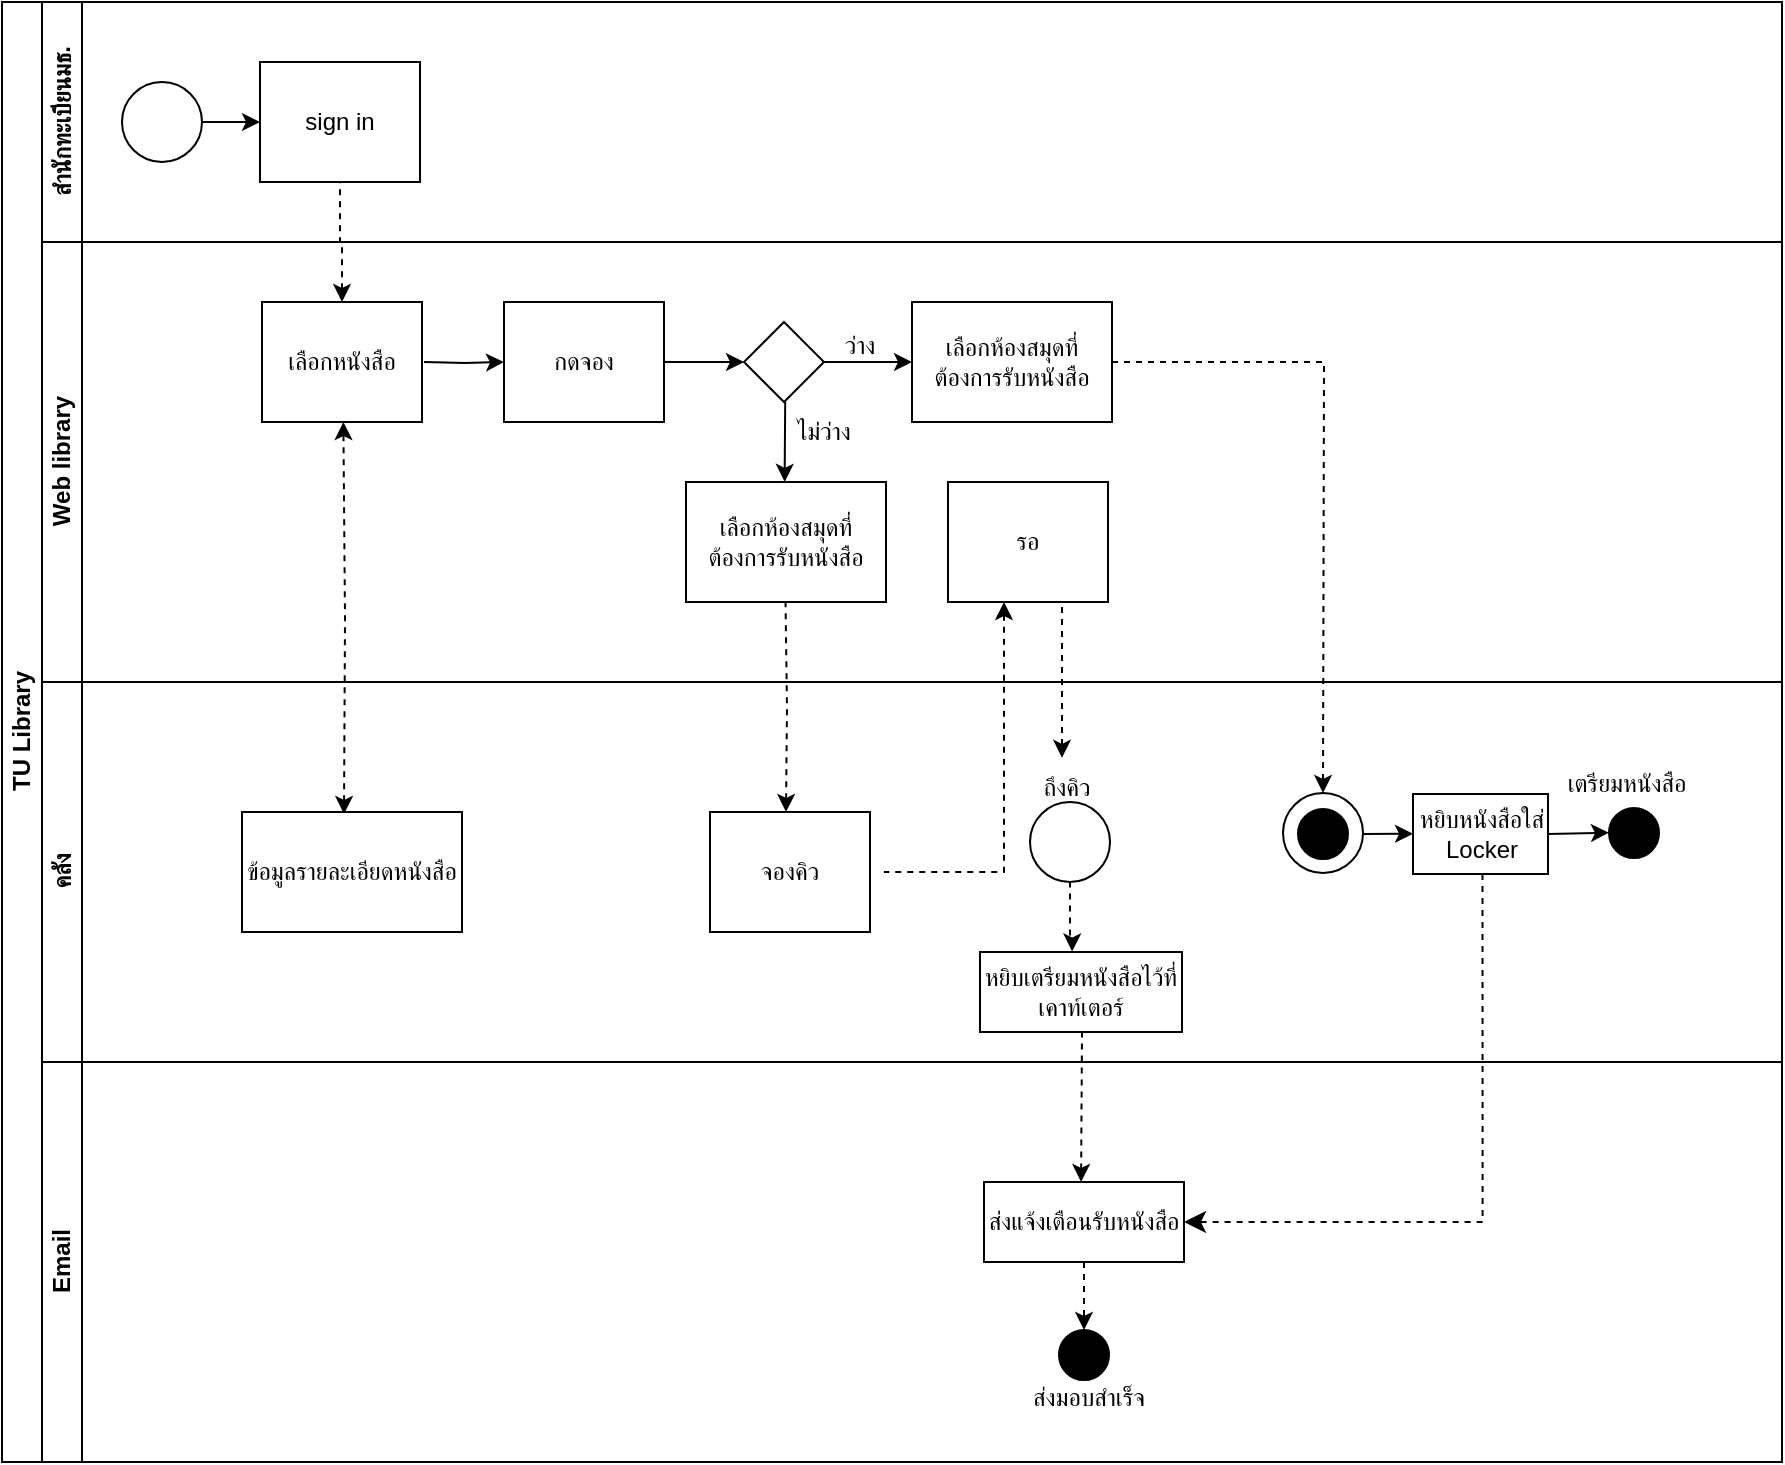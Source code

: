 <mxfile version="24.2.1" type="github">
  <diagram id="prtHgNgQTEPvFCAcTncT" name="Page-1">
    <mxGraphModel dx="1323" dy="763" grid="1" gridSize="10" guides="1" tooltips="1" connect="1" arrows="1" fold="1" page="1" pageScale="1" pageWidth="1200" pageHeight="1600" math="0" shadow="0">
      <root>
        <mxCell id="0" />
        <mxCell id="1" parent="0" />
        <mxCell id="dNxyNK7c78bLwvsdeMH5-19" value="TU Library" style="swimlane;html=1;childLayout=stackLayout;resizeParent=1;resizeParentMax=0;horizontal=0;startSize=20;horizontalStack=0;" parent="1" vertex="1">
          <mxGeometry x="118" y="120" width="890" height="730" as="geometry" />
        </mxCell>
        <mxCell id="dNxyNK7c78bLwvsdeMH5-27" value="" style="edgeStyle=orthogonalEdgeStyle;rounded=0;orthogonalLoop=1;jettySize=auto;html=1;dashed=1;endArrow=none;endFill=0;startArrow=classic;startFill=1;entryX=0.5;entryY=1;entryDx=0;entryDy=0;exitX=0.5;exitY=0;exitDx=0;exitDy=0;" parent="dNxyNK7c78bLwvsdeMH5-19" source="dNxyNK7c78bLwvsdeMH5-26" target="dNxyNK7c78bLwvsdeMH5-24" edge="1">
          <mxGeometry relative="1" as="geometry">
            <mxPoint x="225" y="110" as="sourcePoint" />
          </mxGeometry>
        </mxCell>
        <mxCell id="M6i8ldN1hpBLd04Djtbs-2" value="สำนักทะเบียนมธ." style="swimlane;html=1;startSize=20;horizontal=0;" vertex="1" parent="dNxyNK7c78bLwvsdeMH5-19">
          <mxGeometry x="20" width="870" height="120" as="geometry" />
        </mxCell>
        <mxCell id="dNxyNK7c78bLwvsdeMH5-24" value="sign in" style="rounded=0;whiteSpace=wrap;html=1;fontFamily=Helvetica;fontSize=12;fontColor=#000000;align=center;" parent="M6i8ldN1hpBLd04Djtbs-2" vertex="1">
          <mxGeometry x="109" y="30" width="80" height="60" as="geometry" />
        </mxCell>
        <mxCell id="dNxyNK7c78bLwvsdeMH5-23" value="" style="ellipse;whiteSpace=wrap;html=1;" parent="M6i8ldN1hpBLd04Djtbs-2" vertex="1">
          <mxGeometry x="40" y="40" width="40" height="40" as="geometry" />
        </mxCell>
        <mxCell id="dNxyNK7c78bLwvsdeMH5-25" value="" style="edgeStyle=orthogonalEdgeStyle;rounded=0;orthogonalLoop=1;jettySize=auto;html=1;" parent="M6i8ldN1hpBLd04Djtbs-2" source="dNxyNK7c78bLwvsdeMH5-23" target="dNxyNK7c78bLwvsdeMH5-24" edge="1">
          <mxGeometry relative="1" as="geometry" />
        </mxCell>
        <mxCell id="dNxyNK7c78bLwvsdeMH5-20" value="Web library" style="swimlane;html=1;startSize=20;horizontal=0;" parent="dNxyNK7c78bLwvsdeMH5-19" vertex="1">
          <mxGeometry x="20" y="120" width="870" height="220" as="geometry" />
        </mxCell>
        <mxCell id="dNxyNK7c78bLwvsdeMH5-33" value="" style="edgeStyle=orthogonalEdgeStyle;rounded=0;orthogonalLoop=1;jettySize=auto;html=1;endArrow=classic;endFill=1;" parent="dNxyNK7c78bLwvsdeMH5-20" source="dNxyNK7c78bLwvsdeMH5-30" edge="1">
          <mxGeometry relative="1" as="geometry">
            <mxPoint x="351" y="60" as="targetPoint" />
          </mxGeometry>
        </mxCell>
        <mxCell id="dNxyNK7c78bLwvsdeMH5-30" value="กดจอง" style="rounded=0;whiteSpace=wrap;html=1;fontFamily=Helvetica;fontSize=12;fontColor=#000000;align=center;" parent="dNxyNK7c78bLwvsdeMH5-20" vertex="1">
          <mxGeometry x="231" y="30" width="80" height="60" as="geometry" />
        </mxCell>
        <mxCell id="dNxyNK7c78bLwvsdeMH5-26" value="เลือกหนังสือ" style="rounded=0;whiteSpace=wrap;html=1;fontFamily=Helvetica;fontSize=12;fontColor=#000000;align=center;" parent="dNxyNK7c78bLwvsdeMH5-20" vertex="1">
          <mxGeometry x="110" y="30" width="80" height="60" as="geometry" />
        </mxCell>
        <mxCell id="M6i8ldN1hpBLd04Djtbs-4" value="" style="rhombus;whiteSpace=wrap;html=1;fontFamily=Helvetica;fontSize=12;fontColor=#000000;align=center;" vertex="1" parent="dNxyNK7c78bLwvsdeMH5-20">
          <mxGeometry x="351" y="40" width="40" height="40" as="geometry" />
        </mxCell>
        <mxCell id="M6i8ldN1hpBLd04Djtbs-5" value="เลือกห้องสมุดที่ต้องการรับหนังสือ" style="rounded=0;whiteSpace=wrap;html=1;fontFamily=Helvetica;fontSize=12;fontColor=#000000;align=center;" vertex="1" parent="dNxyNK7c78bLwvsdeMH5-20">
          <mxGeometry x="435" y="30" width="100" height="60" as="geometry" />
        </mxCell>
        <mxCell id="M6i8ldN1hpBLd04Djtbs-7" value="เลือกห้องสมุดที่ต้องการรับหนังสือ" style="rounded=0;whiteSpace=wrap;html=1;fontFamily=Helvetica;fontSize=12;fontColor=#000000;align=center;" vertex="1" parent="dNxyNK7c78bLwvsdeMH5-20">
          <mxGeometry x="322" y="120" width="100" height="60" as="geometry" />
        </mxCell>
        <mxCell id="M6i8ldN1hpBLd04Djtbs-8" style="edgeStyle=orthogonalEdgeStyle;rounded=0;orthogonalLoop=1;jettySize=auto;html=1;endArrow=classic;endFill=1;entryX=0.443;entryY=-0.001;entryDx=0;entryDy=0;entryPerimeter=0;" edge="1" parent="dNxyNK7c78bLwvsdeMH5-20">
          <mxGeometry relative="1" as="geometry">
            <mxPoint x="371.6" y="80" as="sourcePoint" />
            <mxPoint x="371.3" y="119.94" as="targetPoint" />
            <Array as="points" />
          </mxGeometry>
        </mxCell>
        <mxCell id="M6i8ldN1hpBLd04Djtbs-10" value="ว่าง" style="text;strokeColor=none;align=center;fillColor=none;html=1;verticalAlign=middle;whiteSpace=wrap;rounded=0;" vertex="1" parent="dNxyNK7c78bLwvsdeMH5-20">
          <mxGeometry x="379" y="37" width="60" height="30" as="geometry" />
        </mxCell>
        <mxCell id="M6i8ldN1hpBLd04Djtbs-11" value="ไม่ว่าง" style="text;strokeColor=none;align=center;fillColor=none;html=1;verticalAlign=middle;whiteSpace=wrap;rounded=0;" vertex="1" parent="dNxyNK7c78bLwvsdeMH5-20">
          <mxGeometry x="361" y="80" width="60" height="30" as="geometry" />
        </mxCell>
        <mxCell id="M6i8ldN1hpBLd04Djtbs-13" value="" style="edgeStyle=orthogonalEdgeStyle;rounded=0;orthogonalLoop=1;jettySize=auto;html=1;dashed=1;endArrow=classic;endFill=1;startArrow=classic;startFill=1;entryX=0.5;entryY=1;entryDx=0;entryDy=0;" edge="1" parent="dNxyNK7c78bLwvsdeMH5-20">
          <mxGeometry relative="1" as="geometry">
            <mxPoint x="151" y="286" as="sourcePoint" />
            <mxPoint x="150.68" y="90" as="targetPoint" />
          </mxGeometry>
        </mxCell>
        <mxCell id="M6i8ldN1hpBLd04Djtbs-17" value="" style="edgeStyle=orthogonalEdgeStyle;rounded=0;orthogonalLoop=1;jettySize=auto;html=1;dashed=1;endArrow=none;endFill=0;startArrow=classic;startFill=1;entryX=0.5;entryY=1;entryDx=0;entryDy=0;exitX=0.5;exitY=0;exitDx=0;exitDy=0;" edge="1" parent="dNxyNK7c78bLwvsdeMH5-20">
          <mxGeometry relative="1" as="geometry">
            <mxPoint x="372.0" y="285.0" as="sourcePoint" />
            <mxPoint x="371.76" y="180" as="targetPoint" />
          </mxGeometry>
        </mxCell>
        <mxCell id="M6i8ldN1hpBLd04Djtbs-21" value="รอ" style="rounded=0;whiteSpace=wrap;html=1;fontFamily=Helvetica;fontSize=12;fontColor=#000000;align=center;" vertex="1" parent="dNxyNK7c78bLwvsdeMH5-20">
          <mxGeometry x="453" y="120" width="80" height="60" as="geometry" />
        </mxCell>
        <mxCell id="M6i8ldN1hpBLd04Djtbs-26" value="" style="edgeStyle=orthogonalEdgeStyle;rounded=0;orthogonalLoop=1;jettySize=auto;html=1;dashed=1;endArrow=none;endFill=0;startArrow=classic;startFill=1;entryX=0.5;entryY=1;entryDx=0;entryDy=0;exitX=0.5;exitY=-0.004;exitDx=0;exitDy=0;exitPerimeter=0;" edge="1" parent="dNxyNK7c78bLwvsdeMH5-20">
          <mxGeometry relative="1" as="geometry">
            <mxPoint x="510" y="257.88" as="sourcePoint" />
            <mxPoint x="510" y="180" as="targetPoint" />
          </mxGeometry>
        </mxCell>
        <mxCell id="dNxyNK7c78bLwvsdeMH5-21" value="คลัง" style="swimlane;html=1;startSize=20;horizontal=0;" parent="dNxyNK7c78bLwvsdeMH5-19" vertex="1">
          <mxGeometry x="20" y="340" width="870" height="190" as="geometry" />
        </mxCell>
        <mxCell id="M6i8ldN1hpBLd04Djtbs-12" value="ข้อมูลรายละเอียดหนังสือ" style="rounded=0;whiteSpace=wrap;html=1;fontFamily=Helvetica;fontSize=12;fontColor=#000000;align=center;" vertex="1" parent="dNxyNK7c78bLwvsdeMH5-21">
          <mxGeometry x="100" y="65" width="110" height="60" as="geometry" />
        </mxCell>
        <mxCell id="M6i8ldN1hpBLd04Djtbs-16" value="จองคิว" style="rounded=0;whiteSpace=wrap;html=1;fontFamily=Helvetica;fontSize=12;fontColor=#000000;align=center;" vertex="1" parent="dNxyNK7c78bLwvsdeMH5-21">
          <mxGeometry x="334" y="65" width="80" height="60" as="geometry" />
        </mxCell>
        <mxCell id="M6i8ldN1hpBLd04Djtbs-23" value="" style="ellipse;whiteSpace=wrap;html=1;" vertex="1" parent="dNxyNK7c78bLwvsdeMH5-21">
          <mxGeometry x="494" y="60" width="40" height="40" as="geometry" />
        </mxCell>
        <mxCell id="M6i8ldN1hpBLd04Djtbs-24" value="" style="shape=image;html=1;verticalAlign=top;verticalLabelPosition=bottom;labelBackgroundColor=#ffffff;imageAspect=0;aspect=fixed;image=https://cdn4.iconfinder.com/data/icons/48-bubbles/48/12.File-128.png" vertex="1" parent="dNxyNK7c78bLwvsdeMH5-21">
          <mxGeometry x="506" y="71" width="18" height="18" as="geometry" />
        </mxCell>
        <mxCell id="M6i8ldN1hpBLd04Djtbs-27" value="หยิบเตรียมหนังสือไว้ที่เคาท์เตอร์" style="rounded=0;whiteSpace=wrap;html=1;fontFamily=Helvetica;fontSize=12;fontColor=#000000;align=center;" vertex="1" parent="dNxyNK7c78bLwvsdeMH5-21">
          <mxGeometry x="469" y="135" width="101" height="40" as="geometry" />
        </mxCell>
        <mxCell id="M6i8ldN1hpBLd04Djtbs-28" value="" style="edgeStyle=orthogonalEdgeStyle;rounded=0;orthogonalLoop=1;jettySize=auto;html=1;dashed=1;endArrow=none;endFill=0;startArrow=classic;startFill=1;entryX=0.5;entryY=1;entryDx=0;entryDy=0;exitX=0.456;exitY=-0.007;exitDx=0;exitDy=0;exitPerimeter=0;" edge="1" parent="dNxyNK7c78bLwvsdeMH5-21" source="M6i8ldN1hpBLd04Djtbs-27" target="M6i8ldN1hpBLd04Djtbs-23">
          <mxGeometry relative="1" as="geometry">
            <mxPoint x="541" y="134" as="sourcePoint" />
            <mxPoint x="541.14" y="104" as="targetPoint" />
            <Array as="points">
              <mxPoint x="515" y="130" />
              <mxPoint x="514" y="130" />
            </Array>
          </mxGeometry>
        </mxCell>
        <mxCell id="M6i8ldN1hpBLd04Djtbs-29" value="" style="ellipse;whiteSpace=wrap;html=1;" vertex="1" parent="dNxyNK7c78bLwvsdeMH5-21">
          <mxGeometry x="620.5" y="55.5" width="40" height="40" as="geometry" />
        </mxCell>
        <mxCell id="M6i8ldN1hpBLd04Djtbs-32" value="" style="ellipse;whiteSpace=wrap;html=1;fillColor=#000000;" vertex="1" parent="dNxyNK7c78bLwvsdeMH5-21">
          <mxGeometry x="783.5" y="63" width="25" height="25" as="geometry" />
        </mxCell>
        <mxCell id="M6i8ldN1hpBLd04Djtbs-33" value="หยิบหนังสือใส่ Locker" style="rounded=0;whiteSpace=wrap;html=1;fontFamily=Helvetica;fontSize=12;fontColor=#000000;align=center;" vertex="1" parent="dNxyNK7c78bLwvsdeMH5-21">
          <mxGeometry x="685.5" y="56" width="67.5" height="40" as="geometry" />
        </mxCell>
        <mxCell id="M6i8ldN1hpBLd04Djtbs-34" value="" style="edgeStyle=none;orthogonalLoop=1;jettySize=auto;html=1;rounded=0;exitX=1;exitY=0.5;exitDx=0;exitDy=0;" edge="1" parent="dNxyNK7c78bLwvsdeMH5-21">
          <mxGeometry width="100" relative="1" as="geometry">
            <mxPoint x="660.5" y="76" as="sourcePoint" />
            <mxPoint x="685.5" y="75.88" as="targetPoint" />
            <Array as="points" />
          </mxGeometry>
        </mxCell>
        <mxCell id="M6i8ldN1hpBLd04Djtbs-35" value="" style="ellipse;whiteSpace=wrap;html=1;fillColor=#000000;" vertex="1" parent="dNxyNK7c78bLwvsdeMH5-21">
          <mxGeometry x="628" y="63.5" width="25" height="25" as="geometry" />
        </mxCell>
        <mxCell id="M6i8ldN1hpBLd04Djtbs-36" value="" style="edgeStyle=none;orthogonalLoop=1;jettySize=auto;html=1;rounded=0;exitX=1;exitY=0.5;exitDx=0;exitDy=0;" edge="1" parent="dNxyNK7c78bLwvsdeMH5-21" source="M6i8ldN1hpBLd04Djtbs-33">
          <mxGeometry width="100" relative="1" as="geometry">
            <mxPoint x="758.5" y="75.44" as="sourcePoint" />
            <mxPoint x="783.5" y="75.32" as="targetPoint" />
            <Array as="points" />
          </mxGeometry>
        </mxCell>
        <mxCell id="dNxyNK7c78bLwvsdeMH5-22" value="Email" style="swimlane;html=1;startSize=20;horizontal=0;" parent="dNxyNK7c78bLwvsdeMH5-19" vertex="1">
          <mxGeometry x="20" y="530" width="870" height="200" as="geometry" />
        </mxCell>
        <mxCell id="M6i8ldN1hpBLd04Djtbs-40" value="ส่งแจ้งเตือนรับหนังสือ" style="rounded=0;whiteSpace=wrap;html=1;fontFamily=Helvetica;fontSize=12;fontColor=#000000;align=center;" vertex="1" parent="dNxyNK7c78bLwvsdeMH5-22">
          <mxGeometry x="471" y="60" width="100" height="40" as="geometry" />
        </mxCell>
        <mxCell id="M6i8ldN1hpBLd04Djtbs-42" value="" style="edgeStyle=none;orthogonalLoop=1;jettySize=auto;html=1;rounded=0;entryX=0.471;entryY=0.018;entryDx=0;entryDy=0;entryPerimeter=0;dashed=1;" edge="1" parent="dNxyNK7c78bLwvsdeMH5-22">
          <mxGeometry width="100" relative="1" as="geometry">
            <mxPoint x="520" y="-15.22" as="sourcePoint" />
            <mxPoint x="519.54" y="60.0" as="targetPoint" />
            <Array as="points" />
          </mxGeometry>
        </mxCell>
        <mxCell id="M6i8ldN1hpBLd04Djtbs-44" value="" style="ellipse;whiteSpace=wrap;html=1;fillColor=#000000;" vertex="1" parent="dNxyNK7c78bLwvsdeMH5-22">
          <mxGeometry x="508.5" y="134" width="25" height="25" as="geometry" />
        </mxCell>
        <mxCell id="M6i8ldN1hpBLd04Djtbs-45" value="" style="edgeStyle=none;orthogonalLoop=1;jettySize=auto;html=1;rounded=0;exitX=0.5;exitY=1;exitDx=0;exitDy=0;entryX=0.5;entryY=0;entryDx=0;entryDy=0;dashed=1;" edge="1" parent="dNxyNK7c78bLwvsdeMH5-22" source="M6i8ldN1hpBLd04Djtbs-40" target="M6i8ldN1hpBLd04Djtbs-44">
          <mxGeometry width="100" relative="1" as="geometry">
            <mxPoint x="481" y="120" as="sourcePoint" />
            <mxPoint x="581" y="120" as="targetPoint" />
            <Array as="points" />
          </mxGeometry>
        </mxCell>
        <mxCell id="M6i8ldN1hpBLd04Djtbs-38" value="" style="edgeStyle=none;orthogonalLoop=1;jettySize=auto;html=1;rounded=0;dashed=1;exitX=1;exitY=0.5;exitDx=0;exitDy=0;entryX=0.5;entryY=0;entryDx=0;entryDy=0;" edge="1" parent="dNxyNK7c78bLwvsdeMH5-19" source="M6i8ldN1hpBLd04Djtbs-5" target="M6i8ldN1hpBLd04Djtbs-29">
          <mxGeometry width="100" relative="1" as="geometry">
            <mxPoint x="541" y="280" as="sourcePoint" />
            <mxPoint x="641" y="280" as="targetPoint" />
            <Array as="points">
              <mxPoint x="661" y="180" />
            </Array>
          </mxGeometry>
        </mxCell>
        <mxCell id="M6i8ldN1hpBLd04Djtbs-43" value="" style="edgeStyle=segmentEdgeStyle;endArrow=classic;html=1;curved=0;rounded=0;endSize=8;startSize=8;sourcePerimeterSpacing=0;targetPerimeterSpacing=0;entryX=1;entryY=0.5;entryDx=0;entryDy=0;exitX=0.5;exitY=1;exitDx=0;exitDy=0;dashed=1;" edge="1" parent="dNxyNK7c78bLwvsdeMH5-19" target="M6i8ldN1hpBLd04Djtbs-40">
          <mxGeometry width="100" relative="1" as="geometry">
            <mxPoint x="740.25" y="436" as="sourcePoint" />
            <mxPoint x="602" y="610" as="targetPoint" />
            <Array as="points">
              <mxPoint x="740" y="610" />
            </Array>
          </mxGeometry>
        </mxCell>
        <mxCell id="M6i8ldN1hpBLd04Djtbs-3" value="" style="edgeStyle=orthogonalEdgeStyle;rounded=0;orthogonalLoop=1;jettySize=auto;html=1;endArrow=classic;endFill=1;" edge="1" parent="1">
          <mxGeometry relative="1" as="geometry">
            <mxPoint x="329" y="300" as="sourcePoint" />
            <mxPoint x="369" y="300" as="targetPoint" />
          </mxGeometry>
        </mxCell>
        <mxCell id="M6i8ldN1hpBLd04Djtbs-6" value="" style="edgeStyle=orthogonalEdgeStyle;rounded=0;orthogonalLoop=1;jettySize=auto;html=1;endArrow=classic;endFill=1;entryX=0;entryY=0.5;entryDx=0;entryDy=0;" edge="1" parent="1">
          <mxGeometry relative="1" as="geometry">
            <mxPoint x="528" y="300" as="sourcePoint" />
            <mxPoint x="573" y="300" as="targetPoint" />
          </mxGeometry>
        </mxCell>
        <mxCell id="M6i8ldN1hpBLd04Djtbs-22" value="" style="edgeStyle=orthogonalEdgeStyle;rounded=0;orthogonalLoop=1;jettySize=auto;html=1;dashed=1;endArrow=none;endFill=0;startArrow=classic;startFill=1;" edge="1" parent="1">
          <mxGeometry relative="1" as="geometry">
            <mxPoint x="619" y="420" as="sourcePoint" />
            <mxPoint x="559" y="555" as="targetPoint" />
            <Array as="points">
              <mxPoint x="619" y="555" />
            </Array>
          </mxGeometry>
        </mxCell>
        <mxCell id="M6i8ldN1hpBLd04Djtbs-25" value="ถึงคิว" style="text;html=1;align=center;verticalAlign=middle;resizable=1;points=[];autosize=1;strokeColor=none;fillColor=none;movable=1;rotatable=1;deletable=1;editable=1;locked=0;connectable=1;" vertex="1" parent="1">
          <mxGeometry x="625" y="498" width="50" height="30" as="geometry" />
        </mxCell>
        <mxCell id="M6i8ldN1hpBLd04Djtbs-39" value="เตรียมหนังสือ" style="text;html=1;align=center;verticalAlign=middle;resizable=0;points=[];autosize=1;strokeColor=none;fillColor=none;" vertex="1" parent="1">
          <mxGeometry x="885" y="496" width="90" height="30" as="geometry" />
        </mxCell>
        <mxCell id="M6i8ldN1hpBLd04Djtbs-46" value="ส่งมอบสำเร็จ" style="text;html=1;align=center;verticalAlign=middle;resizable=0;points=[];autosize=1;strokeColor=none;fillColor=none;" vertex="1" parent="1">
          <mxGeometry x="616" y="803" width="90" height="30" as="geometry" />
        </mxCell>
      </root>
    </mxGraphModel>
  </diagram>
</mxfile>
